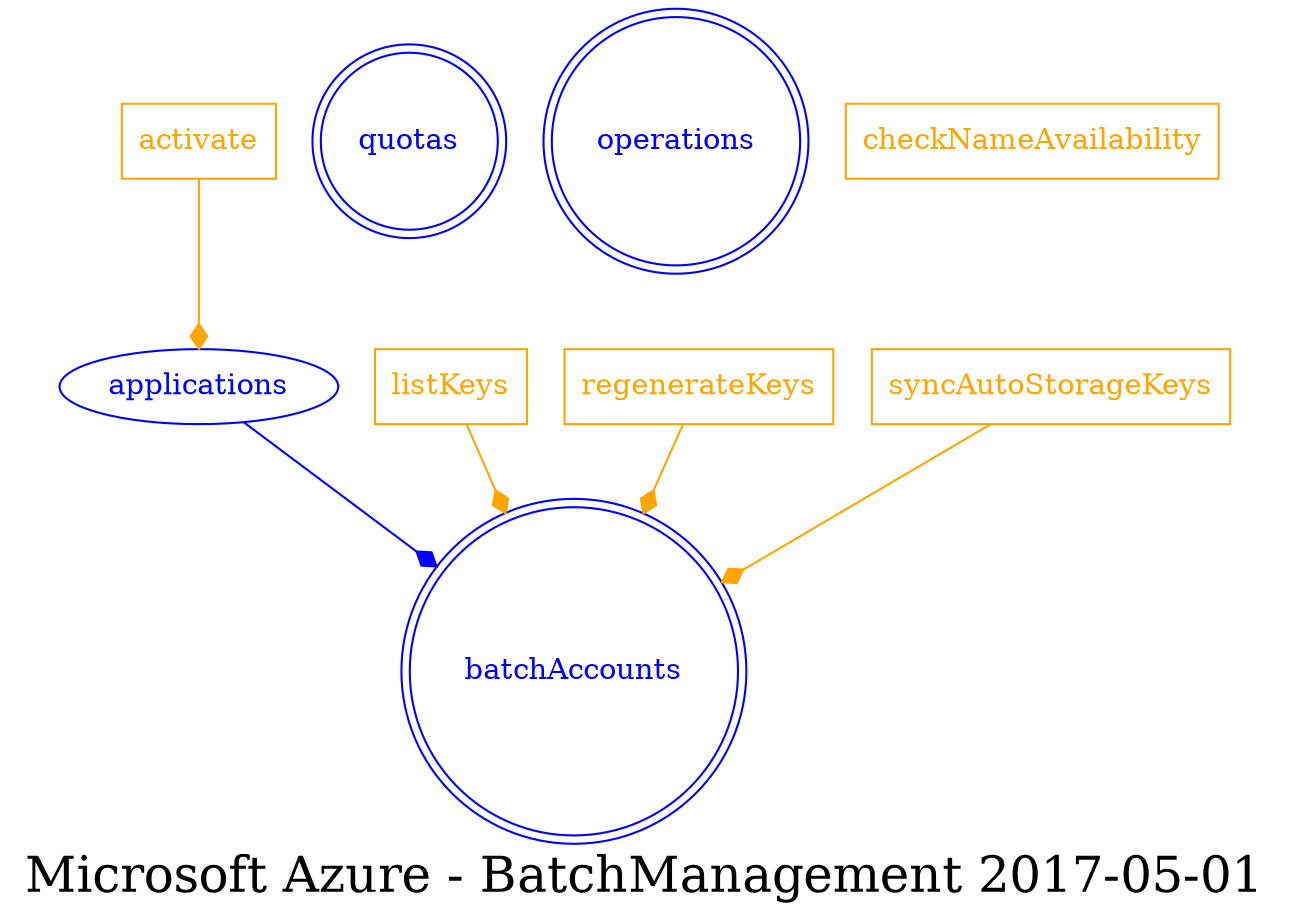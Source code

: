 digraph LexiconGraph {
graph[label="Microsoft Azure - BatchManagement 2017-05-01", fontsize=24]
splines=true
"batchAccounts" [color=blue, fontcolor=blue, shape=doublecircle]
"quotas" [color=blue, fontcolor=blue, shape=doublecircle]
"operations" [color=blue, fontcolor=blue, shape=doublecircle]
"applications" -> "batchAccounts" [color=blue, fontcolor=blue, arrowhead=diamond, arrowtail=none]
"applications" [color=blue, fontcolor=blue, shape=ellipse]
"activate" [color=orange, fontcolor=orange, shape=box]
"activate" -> "applications" [color=orange, fontcolor=orange, arrowhead=diamond, arrowtail=none]
"listKeys" [color=orange, fontcolor=orange, shape=box]
"listKeys" -> "batchAccounts" [color=orange, fontcolor=orange, arrowhead=diamond, arrowtail=none]
"regenerateKeys" [color=orange, fontcolor=orange, shape=box]
"regenerateKeys" -> "batchAccounts" [color=orange, fontcolor=orange, arrowhead=diamond, arrowtail=none]
"syncAutoStorageKeys" [color=orange, fontcolor=orange, shape=box]
"syncAutoStorageKeys" -> "batchAccounts" [color=orange, fontcolor=orange, arrowhead=diamond, arrowtail=none]
"checkNameAvailability" [color=orange, fontcolor=orange, shape=box]
}
